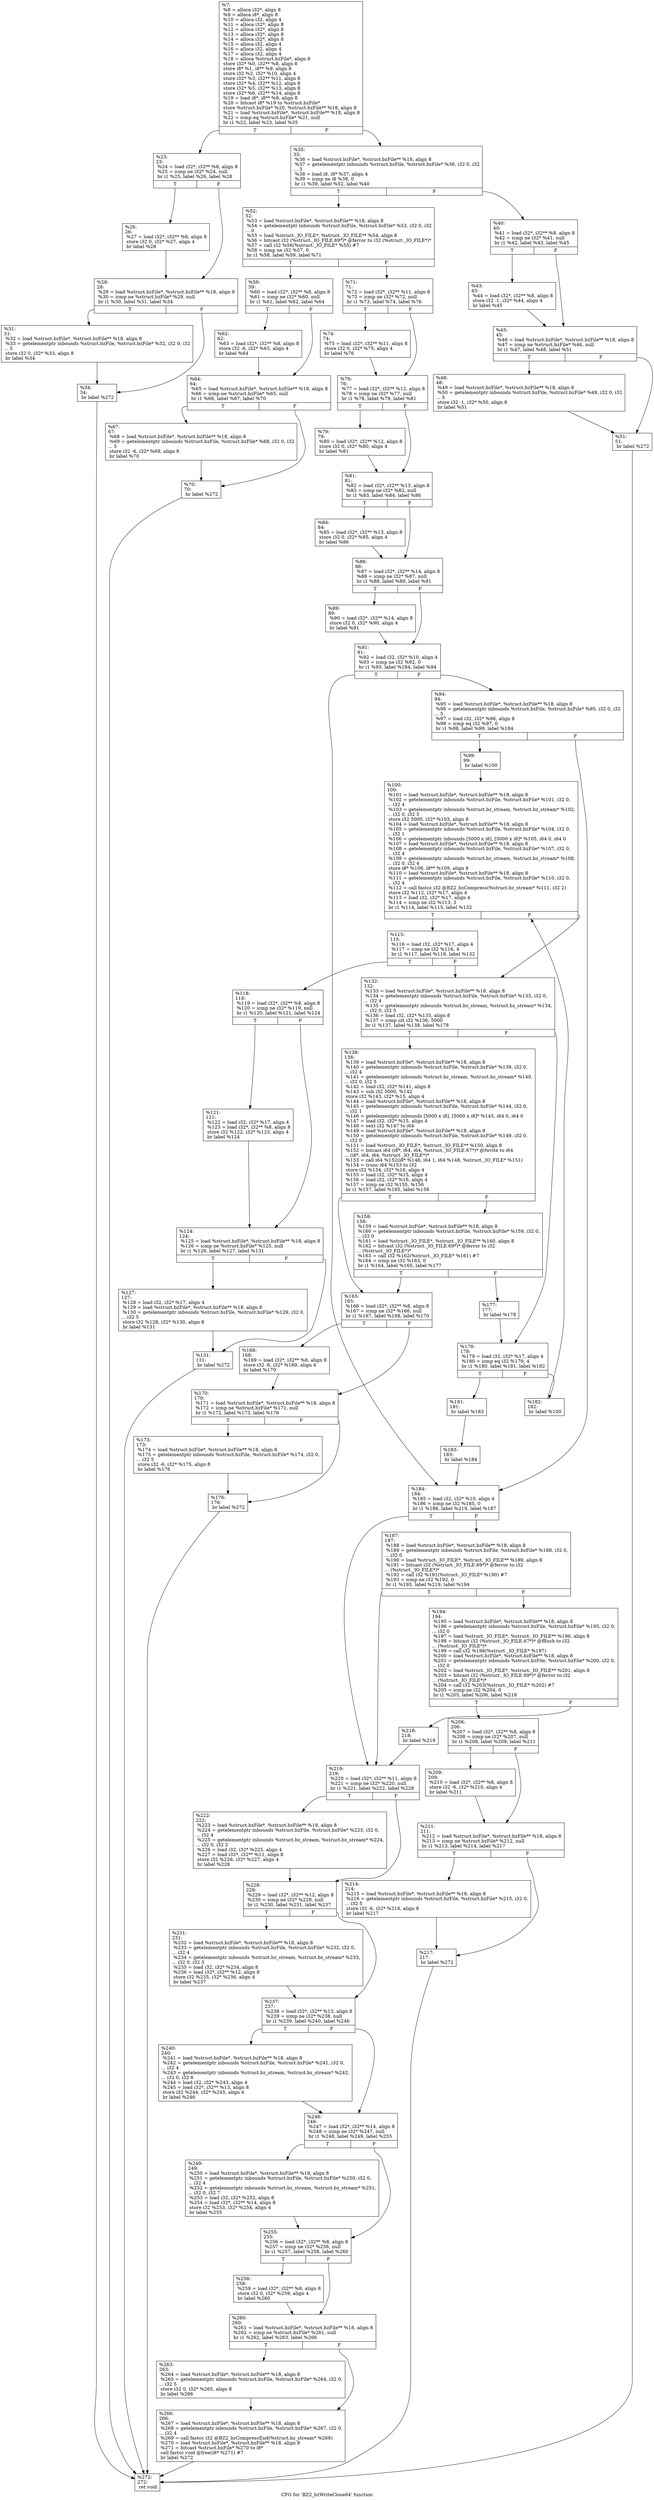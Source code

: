digraph "CFG for 'BZ2_bzWriteClose64' function" {
	label="CFG for 'BZ2_bzWriteClose64' function";

	Node0x1d23b30 [shape=record,label="{%7:\l  %8 = alloca i32*, align 8\l  %9 = alloca i8*, align 8\l  %10 = alloca i32, align 4\l  %11 = alloca i32*, align 8\l  %12 = alloca i32*, align 8\l  %13 = alloca i32*, align 8\l  %14 = alloca i32*, align 8\l  %15 = alloca i32, align 4\l  %16 = alloca i32, align 4\l  %17 = alloca i32, align 4\l  %18 = alloca %struct.bzFile*, align 8\l  store i32* %0, i32** %8, align 8\l  store i8* %1, i8** %9, align 8\l  store i32 %2, i32* %10, align 4\l  store i32* %3, i32** %11, align 8\l  store i32* %4, i32** %12, align 8\l  store i32* %5, i32** %13, align 8\l  store i32* %6, i32** %14, align 8\l  %19 = load i8*, i8** %9, align 8\l  %20 = bitcast i8* %19 to %struct.bzFile*\l  store %struct.bzFile* %20, %struct.bzFile** %18, align 8\l  %21 = load %struct.bzFile*, %struct.bzFile** %18, align 8\l  %22 = icmp eq %struct.bzFile* %21, null\l  br i1 %22, label %23, label %35\l|{<s0>T|<s1>F}}"];
	Node0x1d23b30:s0 -> Node0x1d2a510;
	Node0x1d23b30:s1 -> Node0x1d2a6a0;
	Node0x1d2a510 [shape=record,label="{%23:\l23:                                               \l  %24 = load i32*, i32** %8, align 8\l  %25 = icmp ne i32* %24, null\l  br i1 %25, label %26, label %28\l|{<s0>T|<s1>F}}"];
	Node0x1d2a510:s0 -> Node0x1d2a560;
	Node0x1d2a510:s1 -> Node0x1d2a5b0;
	Node0x1d2a560 [shape=record,label="{%26:\l26:                                               \l  %27 = load i32*, i32** %8, align 8\l  store i32 0, i32* %27, align 4\l  br label %28\l}"];
	Node0x1d2a560 -> Node0x1d2a5b0;
	Node0x1d2a5b0 [shape=record,label="{%28:\l28:                                               \l  %29 = load %struct.bzFile*, %struct.bzFile** %18, align 8\l  %30 = icmp ne %struct.bzFile* %29, null\l  br i1 %30, label %31, label %34\l|{<s0>T|<s1>F}}"];
	Node0x1d2a5b0:s0 -> Node0x1d2a600;
	Node0x1d2a5b0:s1 -> Node0x1d2a650;
	Node0x1d2a600 [shape=record,label="{%31:\l31:                                               \l  %32 = load %struct.bzFile*, %struct.bzFile** %18, align 8\l  %33 = getelementptr inbounds %struct.bzFile, %struct.bzFile* %32, i32 0, i32\l... 5\l  store i32 0, i32* %33, align 8\l  br label %34\l}"];
	Node0x1d2a600 -> Node0x1d2a650;
	Node0x1d2a650 [shape=record,label="{%34:\l34:                                               \l  br label %272\l}"];
	Node0x1d2a650 -> Node0x1d2baf0;
	Node0x1d2a6a0 [shape=record,label="{%35:\l35:                                               \l  %36 = load %struct.bzFile*, %struct.bzFile** %18, align 8\l  %37 = getelementptr inbounds %struct.bzFile, %struct.bzFile* %36, i32 0, i32\l... 3\l  %38 = load i8, i8* %37, align 4\l  %39 = icmp ne i8 %38, 0\l  br i1 %39, label %52, label %40\l|{<s0>T|<s1>F}}"];
	Node0x1d2a6a0:s0 -> Node0x1d2a880;
	Node0x1d2a6a0:s1 -> Node0x1d2a6f0;
	Node0x1d2a6f0 [shape=record,label="{%40:\l40:                                               \l  %41 = load i32*, i32** %8, align 8\l  %42 = icmp ne i32* %41, null\l  br i1 %42, label %43, label %45\l|{<s0>T|<s1>F}}"];
	Node0x1d2a6f0:s0 -> Node0x1d2a740;
	Node0x1d2a6f0:s1 -> Node0x1d2a790;
	Node0x1d2a740 [shape=record,label="{%43:\l43:                                               \l  %44 = load i32*, i32** %8, align 8\l  store i32 -1, i32* %44, align 4\l  br label %45\l}"];
	Node0x1d2a740 -> Node0x1d2a790;
	Node0x1d2a790 [shape=record,label="{%45:\l45:                                               \l  %46 = load %struct.bzFile*, %struct.bzFile** %18, align 8\l  %47 = icmp ne %struct.bzFile* %46, null\l  br i1 %47, label %48, label %51\l|{<s0>T|<s1>F}}"];
	Node0x1d2a790:s0 -> Node0x1d2a7e0;
	Node0x1d2a790:s1 -> Node0x1d2a830;
	Node0x1d2a7e0 [shape=record,label="{%48:\l48:                                               \l  %49 = load %struct.bzFile*, %struct.bzFile** %18, align 8\l  %50 = getelementptr inbounds %struct.bzFile, %struct.bzFile* %49, i32 0, i32\l... 5\l  store i32 -1, i32* %50, align 8\l  br label %51\l}"];
	Node0x1d2a7e0 -> Node0x1d2a830;
	Node0x1d2a830 [shape=record,label="{%51:\l51:                                               \l  br label %272\l}"];
	Node0x1d2a830 -> Node0x1d2baf0;
	Node0x1d2a880 [shape=record,label="{%52:\l52:                                               \l  %53 = load %struct.bzFile*, %struct.bzFile** %18, align 8\l  %54 = getelementptr inbounds %struct.bzFile, %struct.bzFile* %53, i32 0, i32\l... 0\l  %55 = load %struct._IO_FILE*, %struct._IO_FILE** %54, align 8\l  %56 = bitcast i32 (%struct._IO_FILE.69*)* @ferror to i32 (%struct._IO_FILE*)*\l  %57 = call i32 %56(%struct._IO_FILE* %55) #7\l  %58 = icmp ne i32 %57, 0\l  br i1 %58, label %59, label %71\l|{<s0>T|<s1>F}}"];
	Node0x1d2a880:s0 -> Node0x1d2a8d0;
	Node0x1d2a880:s1 -> Node0x1d2aa60;
	Node0x1d2a8d0 [shape=record,label="{%59:\l59:                                               \l  %60 = load i32*, i32** %8, align 8\l  %61 = icmp ne i32* %60, null\l  br i1 %61, label %62, label %64\l|{<s0>T|<s1>F}}"];
	Node0x1d2a8d0:s0 -> Node0x1d2a920;
	Node0x1d2a8d0:s1 -> Node0x1d2a970;
	Node0x1d2a920 [shape=record,label="{%62:\l62:                                               \l  %63 = load i32*, i32** %8, align 8\l  store i32 -6, i32* %63, align 4\l  br label %64\l}"];
	Node0x1d2a920 -> Node0x1d2a970;
	Node0x1d2a970 [shape=record,label="{%64:\l64:                                               \l  %65 = load %struct.bzFile*, %struct.bzFile** %18, align 8\l  %66 = icmp ne %struct.bzFile* %65, null\l  br i1 %66, label %67, label %70\l|{<s0>T|<s1>F}}"];
	Node0x1d2a970:s0 -> Node0x1d2a9c0;
	Node0x1d2a970:s1 -> Node0x1d2aa10;
	Node0x1d2a9c0 [shape=record,label="{%67:\l67:                                               \l  %68 = load %struct.bzFile*, %struct.bzFile** %18, align 8\l  %69 = getelementptr inbounds %struct.bzFile, %struct.bzFile* %68, i32 0, i32\l... 5\l  store i32 -6, i32* %69, align 8\l  br label %70\l}"];
	Node0x1d2a9c0 -> Node0x1d2aa10;
	Node0x1d2aa10 [shape=record,label="{%70:\l70:                                               \l  br label %272\l}"];
	Node0x1d2aa10 -> Node0x1d2baf0;
	Node0x1d2aa60 [shape=record,label="{%71:\l71:                                               \l  %72 = load i32*, i32** %11, align 8\l  %73 = icmp ne i32* %72, null\l  br i1 %73, label %74, label %76\l|{<s0>T|<s1>F}}"];
	Node0x1d2aa60:s0 -> Node0x1d2aab0;
	Node0x1d2aa60:s1 -> Node0x1d2ab00;
	Node0x1d2aab0 [shape=record,label="{%74:\l74:                                               \l  %75 = load i32*, i32** %11, align 8\l  store i32 0, i32* %75, align 4\l  br label %76\l}"];
	Node0x1d2aab0 -> Node0x1d2ab00;
	Node0x1d2ab00 [shape=record,label="{%76:\l76:                                               \l  %77 = load i32*, i32** %12, align 8\l  %78 = icmp ne i32* %77, null\l  br i1 %78, label %79, label %81\l|{<s0>T|<s1>F}}"];
	Node0x1d2ab00:s0 -> Node0x1d2ab50;
	Node0x1d2ab00:s1 -> Node0x1d2aba0;
	Node0x1d2ab50 [shape=record,label="{%79:\l79:                                               \l  %80 = load i32*, i32** %12, align 8\l  store i32 0, i32* %80, align 4\l  br label %81\l}"];
	Node0x1d2ab50 -> Node0x1d2aba0;
	Node0x1d2aba0 [shape=record,label="{%81:\l81:                                               \l  %82 = load i32*, i32** %13, align 8\l  %83 = icmp ne i32* %82, null\l  br i1 %83, label %84, label %86\l|{<s0>T|<s1>F}}"];
	Node0x1d2aba0:s0 -> Node0x1d2abf0;
	Node0x1d2aba0:s1 -> Node0x1d2ac40;
	Node0x1d2abf0 [shape=record,label="{%84:\l84:                                               \l  %85 = load i32*, i32** %13, align 8\l  store i32 0, i32* %85, align 4\l  br label %86\l}"];
	Node0x1d2abf0 -> Node0x1d2ac40;
	Node0x1d2ac40 [shape=record,label="{%86:\l86:                                               \l  %87 = load i32*, i32** %14, align 8\l  %88 = icmp ne i32* %87, null\l  br i1 %88, label %89, label %91\l|{<s0>T|<s1>F}}"];
	Node0x1d2ac40:s0 -> Node0x1d2ac90;
	Node0x1d2ac40:s1 -> Node0x1d2ace0;
	Node0x1d2ac90 [shape=record,label="{%89:\l89:                                               \l  %90 = load i32*, i32** %14, align 8\l  store i32 0, i32* %90, align 4\l  br label %91\l}"];
	Node0x1d2ac90 -> Node0x1d2ace0;
	Node0x1d2ace0 [shape=record,label="{%91:\l91:                                               \l  %92 = load i32, i32* %10, align 4\l  %93 = icmp ne i32 %92, 0\l  br i1 %93, label %184, label %94\l|{<s0>T|<s1>F}}"];
	Node0x1d2ace0:s0 -> Node0x1d2b410;
	Node0x1d2ace0:s1 -> Node0x1d2ad30;
	Node0x1d2ad30 [shape=record,label="{%94:\l94:                                               \l  %95 = load %struct.bzFile*, %struct.bzFile** %18, align 8\l  %96 = getelementptr inbounds %struct.bzFile, %struct.bzFile* %95, i32 0, i32\l... 5\l  %97 = load i32, i32* %96, align 8\l  %98 = icmp eq i32 %97, 0\l  br i1 %98, label %99, label %184\l|{<s0>T|<s1>F}}"];
	Node0x1d2ad30:s0 -> Node0x1d2ad80;
	Node0x1d2ad30:s1 -> Node0x1d2b410;
	Node0x1d2ad80 [shape=record,label="{%99:\l99:                                               \l  br label %100\l}"];
	Node0x1d2ad80 -> Node0x1d2add0;
	Node0x1d2add0 [shape=record,label="{%100:\l100:                                              \l  %101 = load %struct.bzFile*, %struct.bzFile** %18, align 8\l  %102 = getelementptr inbounds %struct.bzFile, %struct.bzFile* %101, i32 0,\l... i32 4\l  %103 = getelementptr inbounds %struct.bz_stream, %struct.bz_stream* %102,\l... i32 0, i32 5\l  store i32 5000, i32* %103, align 8\l  %104 = load %struct.bzFile*, %struct.bzFile** %18, align 8\l  %105 = getelementptr inbounds %struct.bzFile, %struct.bzFile* %104, i32 0,\l... i32 1\l  %106 = getelementptr inbounds [5000 x i8], [5000 x i8]* %105, i64 0, i64 0\l  %107 = load %struct.bzFile*, %struct.bzFile** %18, align 8\l  %108 = getelementptr inbounds %struct.bzFile, %struct.bzFile* %107, i32 0,\l... i32 4\l  %109 = getelementptr inbounds %struct.bz_stream, %struct.bz_stream* %108,\l... i32 0, i32 4\l  store i8* %106, i8** %109, align 8\l  %110 = load %struct.bzFile*, %struct.bzFile** %18, align 8\l  %111 = getelementptr inbounds %struct.bzFile, %struct.bzFile* %110, i32 0,\l... i32 4\l  %112 = call fastcc i32 @BZ2_bzCompress(%struct.bz_stream* %111, i32 2)\l  store i32 %112, i32* %17, align 4\l  %113 = load i32, i32* %17, align 4\l  %114 = icmp ne i32 %113, 3\l  br i1 %114, label %115, label %132\l|{<s0>T|<s1>F}}"];
	Node0x1d2add0:s0 -> Node0x1d2ae20;
	Node0x1d2add0:s1 -> Node0x1d2b000;
	Node0x1d2ae20 [shape=record,label="{%115:\l115:                                              \l  %116 = load i32, i32* %17, align 4\l  %117 = icmp ne i32 %116, 4\l  br i1 %117, label %118, label %132\l|{<s0>T|<s1>F}}"];
	Node0x1d2ae20:s0 -> Node0x1d2ae70;
	Node0x1d2ae20:s1 -> Node0x1d2b000;
	Node0x1d2ae70 [shape=record,label="{%118:\l118:                                              \l  %119 = load i32*, i32** %8, align 8\l  %120 = icmp ne i32* %119, null\l  br i1 %120, label %121, label %124\l|{<s0>T|<s1>F}}"];
	Node0x1d2ae70:s0 -> Node0x1d2aec0;
	Node0x1d2ae70:s1 -> Node0x1d2af10;
	Node0x1d2aec0 [shape=record,label="{%121:\l121:                                              \l  %122 = load i32, i32* %17, align 4\l  %123 = load i32*, i32** %8, align 8\l  store i32 %122, i32* %123, align 4\l  br label %124\l}"];
	Node0x1d2aec0 -> Node0x1d2af10;
	Node0x1d2af10 [shape=record,label="{%124:\l124:                                              \l  %125 = load %struct.bzFile*, %struct.bzFile** %18, align 8\l  %126 = icmp ne %struct.bzFile* %125, null\l  br i1 %126, label %127, label %131\l|{<s0>T|<s1>F}}"];
	Node0x1d2af10:s0 -> Node0x1d2af60;
	Node0x1d2af10:s1 -> Node0x1d2afb0;
	Node0x1d2af60 [shape=record,label="{%127:\l127:                                              \l  %128 = load i32, i32* %17, align 4\l  %129 = load %struct.bzFile*, %struct.bzFile** %18, align 8\l  %130 = getelementptr inbounds %struct.bzFile, %struct.bzFile* %129, i32 0,\l... i32 5\l  store i32 %128, i32* %130, align 8\l  br label %131\l}"];
	Node0x1d2af60 -> Node0x1d2afb0;
	Node0x1d2afb0 [shape=record,label="{%131:\l131:                                              \l  br label %272\l}"];
	Node0x1d2afb0 -> Node0x1d2baf0;
	Node0x1d2b000 [shape=record,label="{%132:\l132:                                              \l  %133 = load %struct.bzFile*, %struct.bzFile** %18, align 8\l  %134 = getelementptr inbounds %struct.bzFile, %struct.bzFile* %133, i32 0,\l... i32 4\l  %135 = getelementptr inbounds %struct.bz_stream, %struct.bz_stream* %134,\l... i32 0, i32 5\l  %136 = load i32, i32* %135, align 8\l  %137 = icmp ult i32 %136, 5000\l  br i1 %137, label %138, label %178\l|{<s0>T|<s1>F}}"];
	Node0x1d2b000:s0 -> Node0x1d2b050;
	Node0x1d2b000:s1 -> Node0x1d2b2d0;
	Node0x1d2b050 [shape=record,label="{%138:\l138:                                              \l  %139 = load %struct.bzFile*, %struct.bzFile** %18, align 8\l  %140 = getelementptr inbounds %struct.bzFile, %struct.bzFile* %139, i32 0,\l... i32 4\l  %141 = getelementptr inbounds %struct.bz_stream, %struct.bz_stream* %140,\l... i32 0, i32 5\l  %142 = load i32, i32* %141, align 8\l  %143 = sub i32 5000, %142\l  store i32 %143, i32* %15, align 4\l  %144 = load %struct.bzFile*, %struct.bzFile** %18, align 8\l  %145 = getelementptr inbounds %struct.bzFile, %struct.bzFile* %144, i32 0,\l... i32 1\l  %146 = getelementptr inbounds [5000 x i8], [5000 x i8]* %145, i64 0, i64 0\l  %147 = load i32, i32* %15, align 4\l  %148 = sext i32 %147 to i64\l  %149 = load %struct.bzFile*, %struct.bzFile** %18, align 8\l  %150 = getelementptr inbounds %struct.bzFile, %struct.bzFile* %149, i32 0,\l... i32 0\l  %151 = load %struct._IO_FILE*, %struct._IO_FILE** %150, align 8\l  %152 = bitcast i64 (i8*, i64, i64, %struct._IO_FILE.67*)* @fwrite to i64\l... (i8*, i64, i64, %struct._IO_FILE*)*\l  %153 = call i64 %152(i8* %146, i64 1, i64 %148, %struct._IO_FILE* %151)\l  %154 = trunc i64 %153 to i32\l  store i32 %154, i32* %16, align 4\l  %155 = load i32, i32* %15, align 4\l  %156 = load i32, i32* %16, align 4\l  %157 = icmp ne i32 %155, %156\l  br i1 %157, label %165, label %158\l|{<s0>T|<s1>F}}"];
	Node0x1d2b050:s0 -> Node0x1d2b0f0;
	Node0x1d2b050:s1 -> Node0x1d2b0a0;
	Node0x1d2b0a0 [shape=record,label="{%158:\l158:                                              \l  %159 = load %struct.bzFile*, %struct.bzFile** %18, align 8\l  %160 = getelementptr inbounds %struct.bzFile, %struct.bzFile* %159, i32 0,\l... i32 0\l  %161 = load %struct._IO_FILE*, %struct._IO_FILE** %160, align 8\l  %162 = bitcast i32 (%struct._IO_FILE.69*)* @ferror to i32\l... (%struct._IO_FILE*)*\l  %163 = call i32 %162(%struct._IO_FILE* %161) #7\l  %164 = icmp ne i32 %163, 0\l  br i1 %164, label %165, label %177\l|{<s0>T|<s1>F}}"];
	Node0x1d2b0a0:s0 -> Node0x1d2b0f0;
	Node0x1d2b0a0:s1 -> Node0x1d2b280;
	Node0x1d2b0f0 [shape=record,label="{%165:\l165:                                              \l  %166 = load i32*, i32** %8, align 8\l  %167 = icmp ne i32* %166, null\l  br i1 %167, label %168, label %170\l|{<s0>T|<s1>F}}"];
	Node0x1d2b0f0:s0 -> Node0x1d2b140;
	Node0x1d2b0f0:s1 -> Node0x1d2b190;
	Node0x1d2b140 [shape=record,label="{%168:\l168:                                              \l  %169 = load i32*, i32** %8, align 8\l  store i32 -6, i32* %169, align 4\l  br label %170\l}"];
	Node0x1d2b140 -> Node0x1d2b190;
	Node0x1d2b190 [shape=record,label="{%170:\l170:                                              \l  %171 = load %struct.bzFile*, %struct.bzFile** %18, align 8\l  %172 = icmp ne %struct.bzFile* %171, null\l  br i1 %172, label %173, label %176\l|{<s0>T|<s1>F}}"];
	Node0x1d2b190:s0 -> Node0x1d2b1e0;
	Node0x1d2b190:s1 -> Node0x1d2b230;
	Node0x1d2b1e0 [shape=record,label="{%173:\l173:                                              \l  %174 = load %struct.bzFile*, %struct.bzFile** %18, align 8\l  %175 = getelementptr inbounds %struct.bzFile, %struct.bzFile* %174, i32 0,\l... i32 5\l  store i32 -6, i32* %175, align 8\l  br label %176\l}"];
	Node0x1d2b1e0 -> Node0x1d2b230;
	Node0x1d2b230 [shape=record,label="{%176:\l176:                                              \l  br label %272\l}"];
	Node0x1d2b230 -> Node0x1d2baf0;
	Node0x1d2b280 [shape=record,label="{%177:\l177:                                              \l  br label %178\l}"];
	Node0x1d2b280 -> Node0x1d2b2d0;
	Node0x1d2b2d0 [shape=record,label="{%178:\l178:                                              \l  %179 = load i32, i32* %17, align 4\l  %180 = icmp eq i32 %179, 4\l  br i1 %180, label %181, label %182\l|{<s0>T|<s1>F}}"];
	Node0x1d2b2d0:s0 -> Node0x1d2b320;
	Node0x1d2b2d0:s1 -> Node0x1d2b370;
	Node0x1d2b320 [shape=record,label="{%181:\l181:                                              \l  br label %183\l}"];
	Node0x1d2b320 -> Node0x1d2b3c0;
	Node0x1d2b370 [shape=record,label="{%182:\l182:                                              \l  br label %100\l}"];
	Node0x1d2b370 -> Node0x1d2add0;
	Node0x1d2b3c0 [shape=record,label="{%183:\l183:                                              \l  br label %184\l}"];
	Node0x1d2b3c0 -> Node0x1d2b410;
	Node0x1d2b410 [shape=record,label="{%184:\l184:                                              \l  %185 = load i32, i32* %10, align 4\l  %186 = icmp ne i32 %185, 0\l  br i1 %186, label %219, label %187\l|{<s0>T|<s1>F}}"];
	Node0x1d2b410:s0 -> Node0x1d2b6e0;
	Node0x1d2b410:s1 -> Node0x1d2b460;
	Node0x1d2b460 [shape=record,label="{%187:\l187:                                              \l  %188 = load %struct.bzFile*, %struct.bzFile** %18, align 8\l  %189 = getelementptr inbounds %struct.bzFile, %struct.bzFile* %188, i32 0,\l... i32 0\l  %190 = load %struct._IO_FILE*, %struct._IO_FILE** %189, align 8\l  %191 = bitcast i32 (%struct._IO_FILE.69*)* @ferror to i32\l... (%struct._IO_FILE*)*\l  %192 = call i32 %191(%struct._IO_FILE* %190) #7\l  %193 = icmp ne i32 %192, 0\l  br i1 %193, label %219, label %194\l|{<s0>T|<s1>F}}"];
	Node0x1d2b460:s0 -> Node0x1d2b6e0;
	Node0x1d2b460:s1 -> Node0x1d2b4b0;
	Node0x1d2b4b0 [shape=record,label="{%194:\l194:                                              \l  %195 = load %struct.bzFile*, %struct.bzFile** %18, align 8\l  %196 = getelementptr inbounds %struct.bzFile, %struct.bzFile* %195, i32 0,\l... i32 0\l  %197 = load %struct._IO_FILE*, %struct._IO_FILE** %196, align 8\l  %198 = bitcast i32 (%struct._IO_FILE.67*)* @fflush to i32\l... (%struct._IO_FILE*)*\l  %199 = call i32 %198(%struct._IO_FILE* %197)\l  %200 = load %struct.bzFile*, %struct.bzFile** %18, align 8\l  %201 = getelementptr inbounds %struct.bzFile, %struct.bzFile* %200, i32 0,\l... i32 0\l  %202 = load %struct._IO_FILE*, %struct._IO_FILE** %201, align 8\l  %203 = bitcast i32 (%struct._IO_FILE.69*)* @ferror to i32\l... (%struct._IO_FILE*)*\l  %204 = call i32 %203(%struct._IO_FILE* %202) #7\l  %205 = icmp ne i32 %204, 0\l  br i1 %205, label %206, label %218\l|{<s0>T|<s1>F}}"];
	Node0x1d2b4b0:s0 -> Node0x1d2b500;
	Node0x1d2b4b0:s1 -> Node0x1d2b690;
	Node0x1d2b500 [shape=record,label="{%206:\l206:                                              \l  %207 = load i32*, i32** %8, align 8\l  %208 = icmp ne i32* %207, null\l  br i1 %208, label %209, label %211\l|{<s0>T|<s1>F}}"];
	Node0x1d2b500:s0 -> Node0x1d2b550;
	Node0x1d2b500:s1 -> Node0x1d2b5a0;
	Node0x1d2b550 [shape=record,label="{%209:\l209:                                              \l  %210 = load i32*, i32** %8, align 8\l  store i32 -6, i32* %210, align 4\l  br label %211\l}"];
	Node0x1d2b550 -> Node0x1d2b5a0;
	Node0x1d2b5a0 [shape=record,label="{%211:\l211:                                              \l  %212 = load %struct.bzFile*, %struct.bzFile** %18, align 8\l  %213 = icmp ne %struct.bzFile* %212, null\l  br i1 %213, label %214, label %217\l|{<s0>T|<s1>F}}"];
	Node0x1d2b5a0:s0 -> Node0x1d2b5f0;
	Node0x1d2b5a0:s1 -> Node0x1d2b640;
	Node0x1d2b5f0 [shape=record,label="{%214:\l214:                                              \l  %215 = load %struct.bzFile*, %struct.bzFile** %18, align 8\l  %216 = getelementptr inbounds %struct.bzFile, %struct.bzFile* %215, i32 0,\l... i32 5\l  store i32 -6, i32* %216, align 8\l  br label %217\l}"];
	Node0x1d2b5f0 -> Node0x1d2b640;
	Node0x1d2b640 [shape=record,label="{%217:\l217:                                              \l  br label %272\l}"];
	Node0x1d2b640 -> Node0x1d2baf0;
	Node0x1d2b690 [shape=record,label="{%218:\l218:                                              \l  br label %219\l}"];
	Node0x1d2b690 -> Node0x1d2b6e0;
	Node0x1d2b6e0 [shape=record,label="{%219:\l219:                                              \l  %220 = load i32*, i32** %11, align 8\l  %221 = icmp ne i32* %220, null\l  br i1 %221, label %222, label %228\l|{<s0>T|<s1>F}}"];
	Node0x1d2b6e0:s0 -> Node0x1d2b730;
	Node0x1d2b6e0:s1 -> Node0x1d2b780;
	Node0x1d2b730 [shape=record,label="{%222:\l222:                                              \l  %223 = load %struct.bzFile*, %struct.bzFile** %18, align 8\l  %224 = getelementptr inbounds %struct.bzFile, %struct.bzFile* %223, i32 0,\l... i32 4\l  %225 = getelementptr inbounds %struct.bz_stream, %struct.bz_stream* %224,\l... i32 0, i32 2\l  %226 = load i32, i32* %225, align 4\l  %227 = load i32*, i32** %11, align 8\l  store i32 %226, i32* %227, align 4\l  br label %228\l}"];
	Node0x1d2b730 -> Node0x1d2b780;
	Node0x1d2b780 [shape=record,label="{%228:\l228:                                              \l  %229 = load i32*, i32** %12, align 8\l  %230 = icmp ne i32* %229, null\l  br i1 %230, label %231, label %237\l|{<s0>T|<s1>F}}"];
	Node0x1d2b780:s0 -> Node0x1d2b7d0;
	Node0x1d2b780:s1 -> Node0x1d2b820;
	Node0x1d2b7d0 [shape=record,label="{%231:\l231:                                              \l  %232 = load %struct.bzFile*, %struct.bzFile** %18, align 8\l  %233 = getelementptr inbounds %struct.bzFile, %struct.bzFile* %232, i32 0,\l... i32 4\l  %234 = getelementptr inbounds %struct.bz_stream, %struct.bz_stream* %233,\l... i32 0, i32 3\l  %235 = load i32, i32* %234, align 8\l  %236 = load i32*, i32** %12, align 8\l  store i32 %235, i32* %236, align 4\l  br label %237\l}"];
	Node0x1d2b7d0 -> Node0x1d2b820;
	Node0x1d2b820 [shape=record,label="{%237:\l237:                                              \l  %238 = load i32*, i32** %13, align 8\l  %239 = icmp ne i32* %238, null\l  br i1 %239, label %240, label %246\l|{<s0>T|<s1>F}}"];
	Node0x1d2b820:s0 -> Node0x1d2b870;
	Node0x1d2b820:s1 -> Node0x1d2b8c0;
	Node0x1d2b870 [shape=record,label="{%240:\l240:                                              \l  %241 = load %struct.bzFile*, %struct.bzFile** %18, align 8\l  %242 = getelementptr inbounds %struct.bzFile, %struct.bzFile* %241, i32 0,\l... i32 4\l  %243 = getelementptr inbounds %struct.bz_stream, %struct.bz_stream* %242,\l... i32 0, i32 6\l  %244 = load i32, i32* %243, align 4\l  %245 = load i32*, i32** %13, align 8\l  store i32 %244, i32* %245, align 4\l  br label %246\l}"];
	Node0x1d2b870 -> Node0x1d2b8c0;
	Node0x1d2b8c0 [shape=record,label="{%246:\l246:                                              \l  %247 = load i32*, i32** %14, align 8\l  %248 = icmp ne i32* %247, null\l  br i1 %248, label %249, label %255\l|{<s0>T|<s1>F}}"];
	Node0x1d2b8c0:s0 -> Node0x1d2b910;
	Node0x1d2b8c0:s1 -> Node0x1d2b960;
	Node0x1d2b910 [shape=record,label="{%249:\l249:                                              \l  %250 = load %struct.bzFile*, %struct.bzFile** %18, align 8\l  %251 = getelementptr inbounds %struct.bzFile, %struct.bzFile* %250, i32 0,\l... i32 4\l  %252 = getelementptr inbounds %struct.bz_stream, %struct.bz_stream* %251,\l... i32 0, i32 7\l  %253 = load i32, i32* %252, align 8\l  %254 = load i32*, i32** %14, align 8\l  store i32 %253, i32* %254, align 4\l  br label %255\l}"];
	Node0x1d2b910 -> Node0x1d2b960;
	Node0x1d2b960 [shape=record,label="{%255:\l255:                                              \l  %256 = load i32*, i32** %8, align 8\l  %257 = icmp ne i32* %256, null\l  br i1 %257, label %258, label %260\l|{<s0>T|<s1>F}}"];
	Node0x1d2b960:s0 -> Node0x1d2b9b0;
	Node0x1d2b960:s1 -> Node0x1d2ba00;
	Node0x1d2b9b0 [shape=record,label="{%258:\l258:                                              \l  %259 = load i32*, i32** %8, align 8\l  store i32 0, i32* %259, align 4\l  br label %260\l}"];
	Node0x1d2b9b0 -> Node0x1d2ba00;
	Node0x1d2ba00 [shape=record,label="{%260:\l260:                                              \l  %261 = load %struct.bzFile*, %struct.bzFile** %18, align 8\l  %262 = icmp ne %struct.bzFile* %261, null\l  br i1 %262, label %263, label %266\l|{<s0>T|<s1>F}}"];
	Node0x1d2ba00:s0 -> Node0x1d2ba50;
	Node0x1d2ba00:s1 -> Node0x1d2baa0;
	Node0x1d2ba50 [shape=record,label="{%263:\l263:                                              \l  %264 = load %struct.bzFile*, %struct.bzFile** %18, align 8\l  %265 = getelementptr inbounds %struct.bzFile, %struct.bzFile* %264, i32 0,\l... i32 5\l  store i32 0, i32* %265, align 8\l  br label %266\l}"];
	Node0x1d2ba50 -> Node0x1d2baa0;
	Node0x1d2baa0 [shape=record,label="{%266:\l266:                                              \l  %267 = load %struct.bzFile*, %struct.bzFile** %18, align 8\l  %268 = getelementptr inbounds %struct.bzFile, %struct.bzFile* %267, i32 0,\l... i32 4\l  %269 = call fastcc i32 @BZ2_bzCompressEnd(%struct.bz_stream* %268)\l  %270 = load %struct.bzFile*, %struct.bzFile** %18, align 8\l  %271 = bitcast %struct.bzFile* %270 to i8*\l  call fastcc void @free(i8* %271) #7\l  br label %272\l}"];
	Node0x1d2baa0 -> Node0x1d2baf0;
	Node0x1d2baf0 [shape=record,label="{%272:\l272:                                              \l  ret void\l}"];
}
